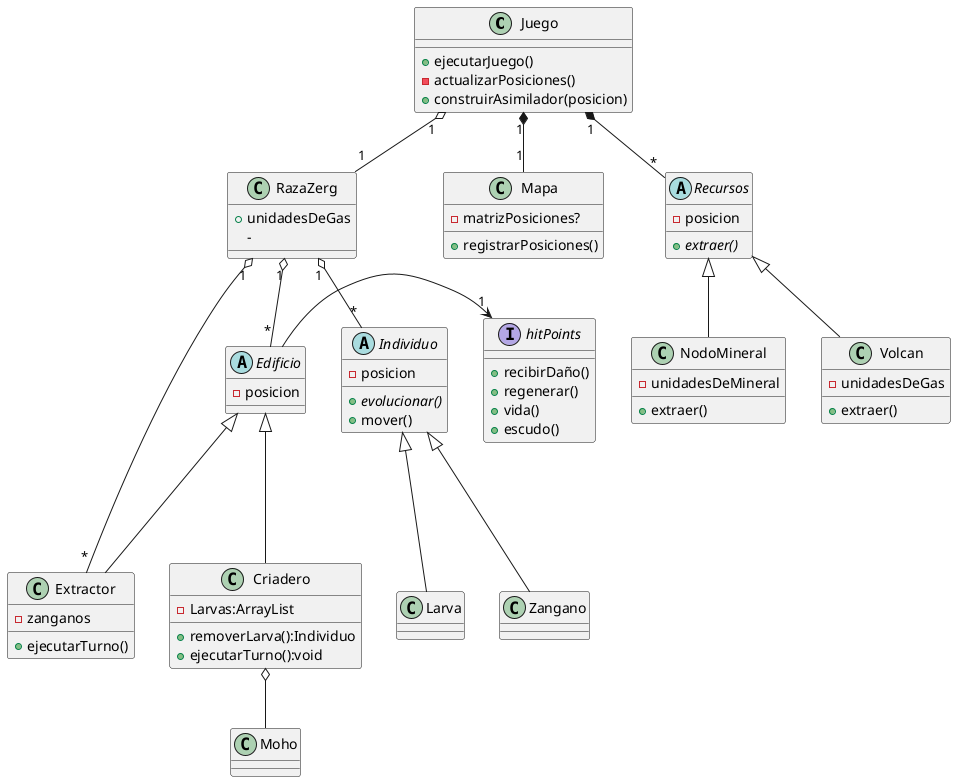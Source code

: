 @startuml



class Juego {
    +ejecutarJuego()
    -actualizarPosiciones()
    +construirAsimilador(posicion)
}

class Zangano{

}
class Larva{

}
class RazaZerg{
    +unidadesDeGas
    -
}
class Criadero{
    -Larvas:ArrayList
    +removerLarva():Individuo
    +ejecutarTurno():void
}


abstract class Edificio{
    -posicion
}

class Extractor{
    -zanganos
    +ejecutarTurno()
}

abstract class Individuo {
    -posicion
    {abstract} +evolucionar()
    +mover()
}

class Mapa {
    -matrizPosiciones?
    +registrarPosiciones()
}

abstract class Recursos {
    -posicion
    {abstract} +extraer()
}

class NodoMineral {
    -unidadesDeMineral
    +extraer()
}

class Volcan{
    -unidadesDeGas
    +extraer()
}

interface hitPoints{

+recibirDaño()
+regenerar()
+vida()
+escudo()
}

Zangano  -up--|> Individuo
Larva    -up--|> Individuo
RazaZerg "1"  o-- "*" Edificio
RazaZerg "1"  o-- "*" Individuo
Criadero -up--|> Edificio
Extractor -up--|> Edificio
Juego "1"  o-- "1" RazaZerg
Juego "1"  *-- "1" Mapa
Juego "1"  *-- "*" Recursos
Recursos <|-- Volcan
Recursos <|-- NodoMineral
Criadero o-- Moho
RazaZerg "1"  o-- "*" Extractor

Edificio -> "1" hitPoints

@enduml

//Que al evolucionar un zanagano se cree un edificio en la misma pos
// y se elimine el zangano.

//Juego en el metodo actualizarPosiciones le pide a cada
//individuo y edificio sus posiciones y se las envia a mapa

//Hay que hacer una clase Posicion que tenga como atributo
//coordenadas x e y.

//Para construir un edificio hice que lo haga la clase juego, asi
//soluciono el tema de chequear que el edificio se construya sobre
//lo que debe. Pero no se si van a quedar demasaidos métodos en Juego.